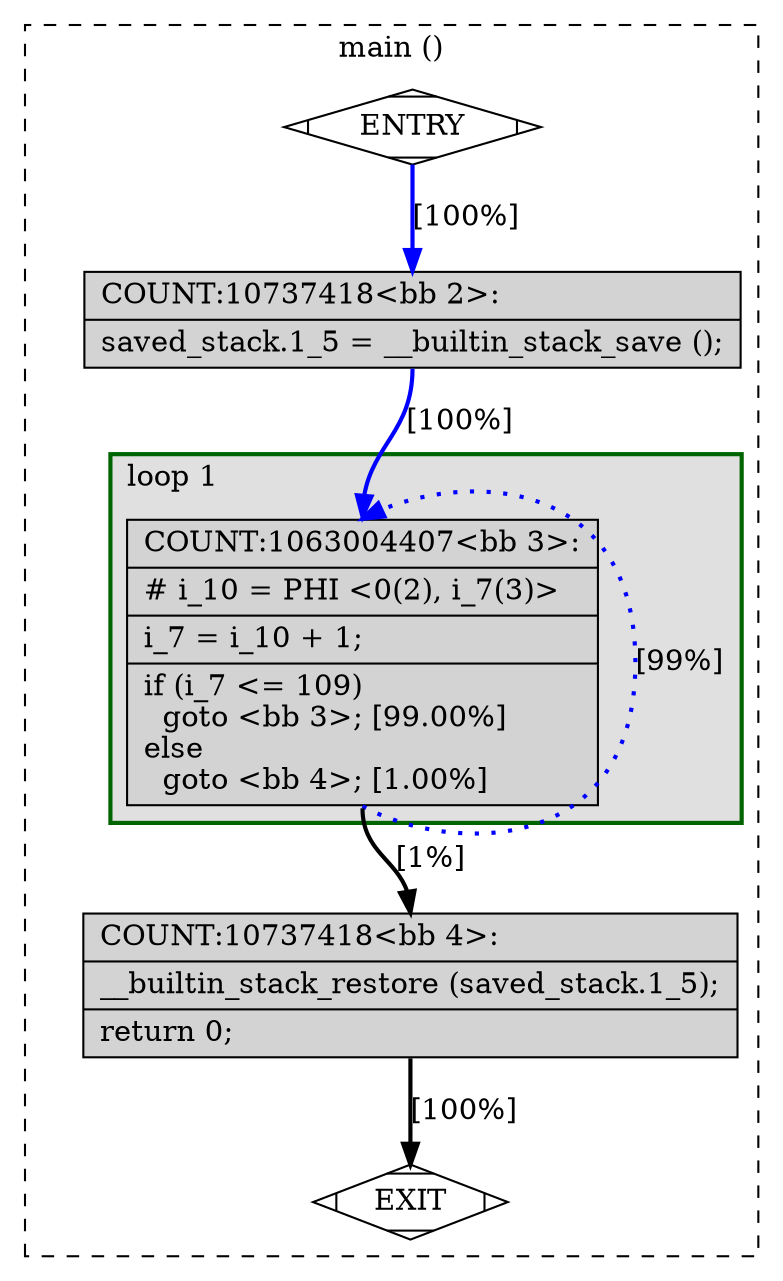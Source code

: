 digraph "token.c.127t.laddress" {
overlap=false;
subgraph "cluster_main" {
	style="dashed";
	color="black";
	label="main ()";
	subgraph cluster_0_1 {
	style="filled";
	color="darkgreen";
	fillcolor="grey88";
	label="loop 1";
	labeljust=l;
	penwidth=2;
	fn_0_basic_block_3 [shape=record,style=filled,fillcolor=lightgrey,label="{COUNT:1063004407\<bb\ 3\>:\l\
|#\ i_10\ =\ PHI\ \<0(2),\ i_7(3)\>\l\
|i_7\ =\ i_10\ +\ 1;\l\
|if\ (i_7\ \<=\ 109)\l\
\ \ goto\ \<bb\ 3\>;\ [99.00%]\l\
else\l\
\ \ goto\ \<bb\ 4\>;\ [1.00%]\l\
}"];

	}
	fn_0_basic_block_0 [shape=Mdiamond,style=filled,fillcolor=white,label="ENTRY"];

	fn_0_basic_block_1 [shape=Mdiamond,style=filled,fillcolor=white,label="EXIT"];

	fn_0_basic_block_2 [shape=record,style=filled,fillcolor=lightgrey,label="{COUNT:10737418\<bb\ 2\>:\l\
|saved_stack.1_5\ =\ __builtin_stack_save\ ();\l\
}"];

	fn_0_basic_block_4 [shape=record,style=filled,fillcolor=lightgrey,label="{COUNT:10737418\<bb\ 4\>:\l\
|__builtin_stack_restore\ (saved_stack.1_5);\l\
|return\ 0;\l\
}"];

	fn_0_basic_block_0:s -> fn_0_basic_block_2:n [style="solid,bold",color=blue,weight=100,constraint=true,label="[100%]"];
	fn_0_basic_block_2:s -> fn_0_basic_block_3:n [style="solid,bold",color=blue,weight=100,constraint=true,label="[100%]"];
	fn_0_basic_block_3:s -> fn_0_basic_block_3:n [style="dotted,bold",color=blue,weight=10,constraint=false,label="[99%]"];
	fn_0_basic_block_3:s -> fn_0_basic_block_4:n [style="solid,bold",color=black,weight=10,constraint=true,label="[1%]"];
	fn_0_basic_block_4:s -> fn_0_basic_block_1:n [style="solid,bold",color=black,weight=10,constraint=true,label="[100%]"];
	fn_0_basic_block_0:s -> fn_0_basic_block_1:n [style="invis",constraint=true];
}
}
